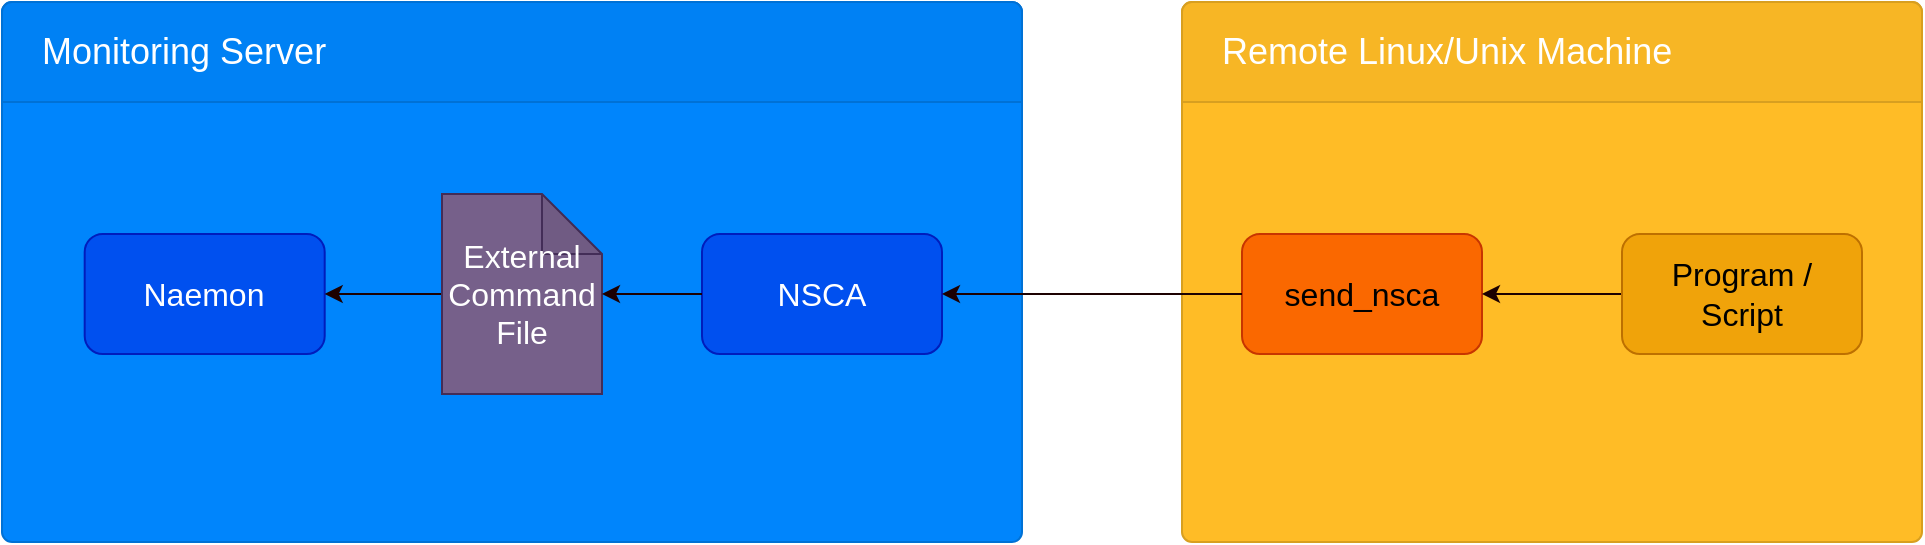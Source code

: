 <mxfile scale="1" border="0" version="24.7.17">
  <diagram name="Seite-1" id="ApvzepRqhKwXWXbhNvn7">
    <mxGraphModel dx="1434" dy="957" grid="1" gridSize="10" guides="1" tooltips="1" connect="1" arrows="1" fold="1" page="1" pageScale="1" pageWidth="1169" pageHeight="827" math="0" shadow="0">
      <root>
        <mxCell id="0" />
        <mxCell id="1" parent="0" />
        <mxCell id="2" value="" style="html=1;shadow=0;dashed=0;shape=mxgraph.bootstrap.rrect;rSize=5;strokeColor=#0071D5;html=1;whiteSpace=wrap;fillColor=#0085FC;fontColor=#ffffff;verticalAlign=bottom;align=left;spacing=20;spacingBottom=0;fontSize=14;" parent="1" vertex="1">
          <mxGeometry x="80" y="290" width="510" height="270" as="geometry" />
        </mxCell>
        <mxCell id="3" value="Monitoring Server" style="html=1;shadow=0;dashed=0;shape=mxgraph.bootstrap.topButton;rSize=5;perimeter=none;whiteSpace=wrap;fillColor=#0081F4;strokeColor=#0071D5;fontColor=#ffffff;resizeWidth=1;fontSize=18;align=left;spacing=20;" parent="2" vertex="1">
          <mxGeometry width="510.0" height="50" relative="1" as="geometry" />
        </mxCell>
        <mxCell id="5" value="&lt;font style=&quot;font-size: 16px;&quot;&gt;Naemon&lt;/font&gt;" style="rounded=1;whiteSpace=wrap;html=1;fillColor=#0050ef;fontColor=#ffffff;strokeColor=#001DBC;fontSize=16;" parent="2" vertex="1">
          <mxGeometry x="41.351" y="116" width="120" height="60" as="geometry" />
        </mxCell>
        <mxCell id="_90JMTWRTHvx8ZVtXpiR-26" style="edgeStyle=orthogonalEdgeStyle;rounded=0;orthogonalLoop=1;jettySize=auto;html=1;entryX=1;entryY=0.5;entryDx=0;entryDy=0;strokeColor=#1D0101;" parent="2" source="_90JMTWRTHvx8ZVtXpiR-20" target="5" edge="1">
          <mxGeometry relative="1" as="geometry" />
        </mxCell>
        <mxCell id="_90JMTWRTHvx8ZVtXpiR-20" value="External&lt;div style=&quot;font-size: 16px;&quot;&gt;Command&lt;/div&gt;&lt;div style=&quot;font-size: 16px;&quot;&gt;File&lt;/div&gt;" style="shape=note;whiteSpace=wrap;html=1;backgroundOutline=1;darkOpacity=0.05;fillColor=#76608a;fontColor=#ffffff;strokeColor=#432D57;fontSize=16;" parent="2" vertex="1">
          <mxGeometry x="220" y="96" width="80" height="100" as="geometry" />
        </mxCell>
        <mxCell id="_90JMTWRTHvx8ZVtXpiR-21" value="&lt;font style=&quot;font-size: 16px;&quot;&gt;NSCA&lt;/font&gt;" style="rounded=1;whiteSpace=wrap;html=1;fillColor=#0050ef;fontColor=#ffffff;strokeColor=#001DBC;fontSize=16;" parent="2" vertex="1">
          <mxGeometry x="350.001" y="116" width="120" height="60" as="geometry" />
        </mxCell>
        <mxCell id="_90JMTWRTHvx8ZVtXpiR-24" style="edgeStyle=orthogonalEdgeStyle;rounded=0;orthogonalLoop=1;jettySize=auto;html=1;entryX=1;entryY=0.5;entryDx=0;entryDy=0;entryPerimeter=0;strokeColor=#1D0101;" parent="2" source="_90JMTWRTHvx8ZVtXpiR-21" target="_90JMTWRTHvx8ZVtXpiR-20" edge="1">
          <mxGeometry relative="1" as="geometry" />
        </mxCell>
        <mxCell id="7" value="&lt;br style=&quot;font-size: 14px&quot;&gt;" style="html=1;shadow=0;dashed=0;shape=mxgraph.bootstrap.rrect;rSize=5;strokeColor=#D89F20;html=1;whiteSpace=wrap;fillColor=#FFBC26;fontColor=#ffffff;verticalAlign=bottom;align=left;spacing=20;spacingBottom=0;fontSize=14;" parent="1" vertex="1">
          <mxGeometry x="670" y="290" width="370" height="270" as="geometry" />
        </mxCell>
        <mxCell id="8" value="Remote Linux/Unix Machine" style="html=1;shadow=0;dashed=0;shape=mxgraph.bootstrap.topButton;rSize=5;perimeter=none;whiteSpace=wrap;fillColor=#F7B625;strokeColor=#D89F20;fontColor=#ffffff;resizeWidth=1;fontSize=18;align=left;spacing=20;" parent="7" vertex="1">
          <mxGeometry width="370" height="50" relative="1" as="geometry" />
        </mxCell>
        <mxCell id="14" value="&lt;font style=&quot;font-size: 16px;&quot;&gt;send_nsca&lt;/font&gt;" style="rounded=1;whiteSpace=wrap;html=1;fillColor=#fa6800;fontColor=#000000;strokeColor=#C73500;fontSize=16;" parent="7" vertex="1">
          <mxGeometry x="30" y="116" width="120" height="60" as="geometry" />
        </mxCell>
        <mxCell id="_90JMTWRTHvx8ZVtXpiR-22" style="edgeStyle=orthogonalEdgeStyle;rounded=0;orthogonalLoop=1;jettySize=auto;html=1;entryX=1;entryY=0.5;entryDx=0;entryDy=0;strokeColor=#1D0101;" parent="7" source="17" target="14" edge="1">
          <mxGeometry relative="1" as="geometry" />
        </mxCell>
        <mxCell id="17" value="Program /&lt;div style=&quot;font-size: 16px;&quot;&gt;Script&lt;/div&gt;" style="rounded=1;whiteSpace=wrap;html=1;fillColor=#f0a30a;fontColor=#000000;strokeColor=#BD7000;fontSize=16;" parent="7" vertex="1">
          <mxGeometry x="220" y="116" width="120" height="60" as="geometry" />
        </mxCell>
        <mxCell id="_90JMTWRTHvx8ZVtXpiR-23" style="edgeStyle=orthogonalEdgeStyle;rounded=0;orthogonalLoop=1;jettySize=auto;html=1;entryX=1;entryY=0.5;entryDx=0;entryDy=0;strokeColor=#1D0101;" parent="1" source="14" target="_90JMTWRTHvx8ZVtXpiR-21" edge="1">
          <mxGeometry relative="1" as="geometry" />
        </mxCell>
      </root>
    </mxGraphModel>
  </diagram>
</mxfile>
